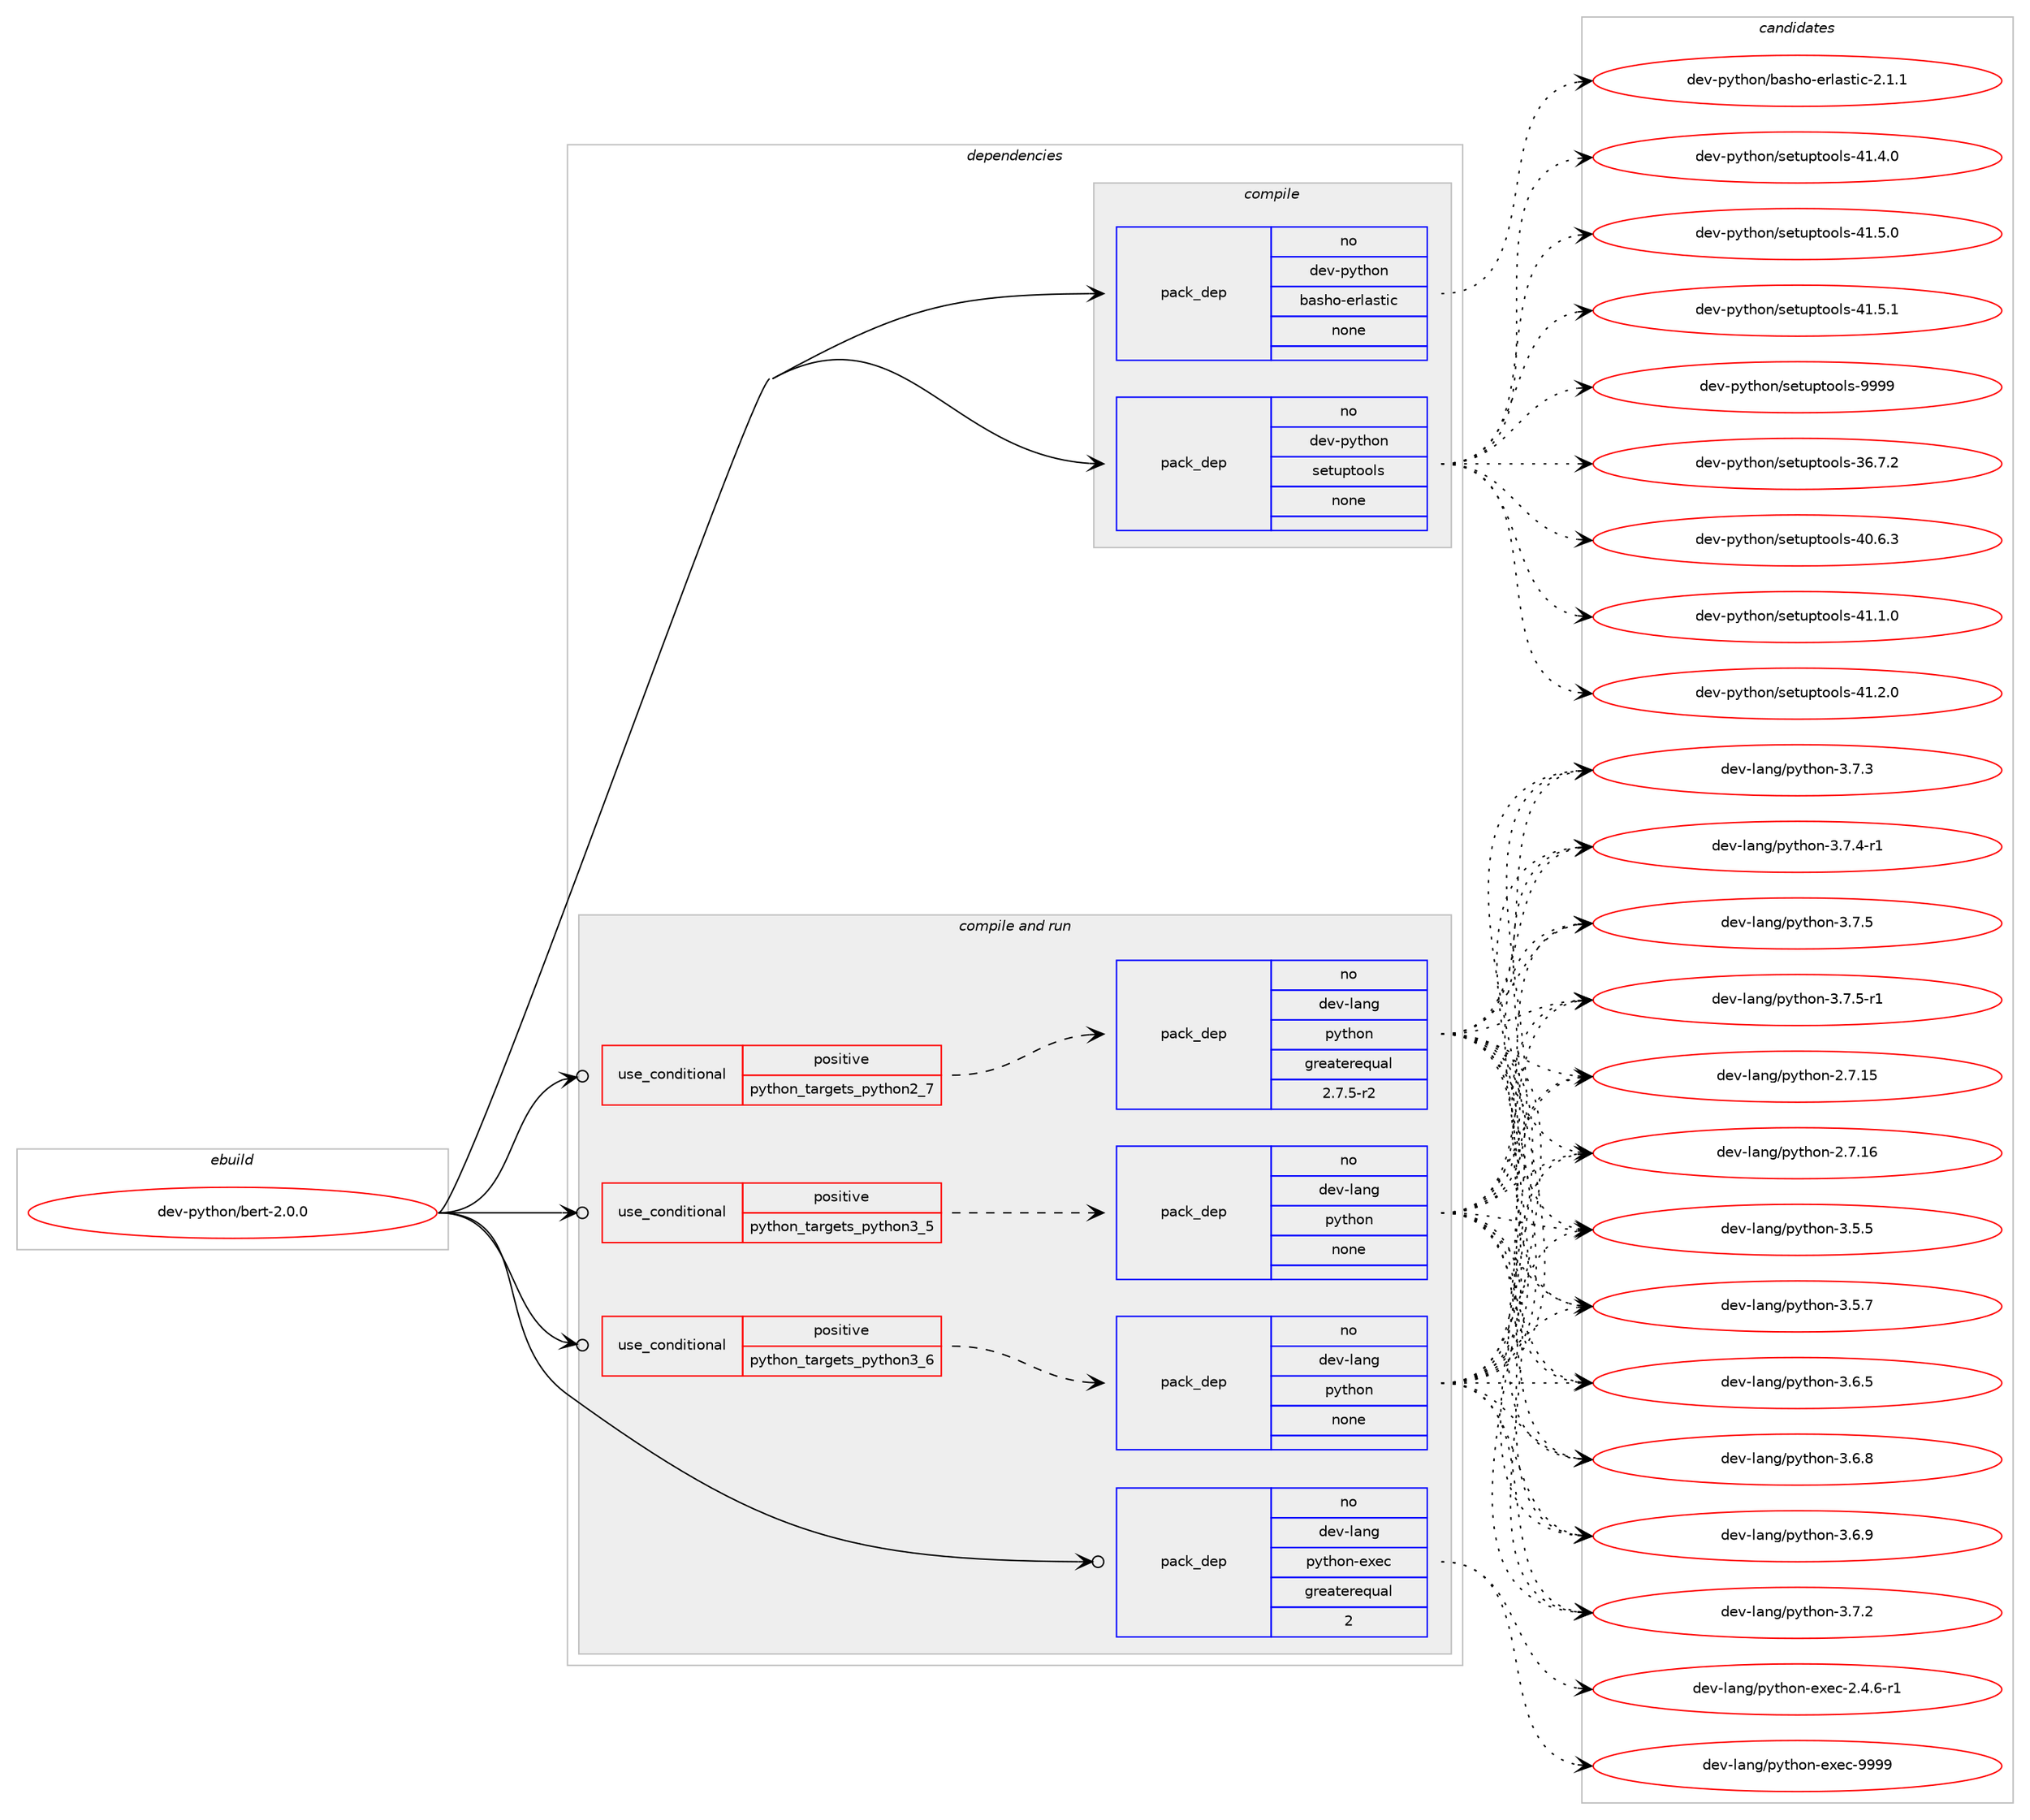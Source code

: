 digraph prolog {

# *************
# Graph options
# *************

newrank=true;
concentrate=true;
compound=true;
graph [rankdir=LR,fontname=Helvetica,fontsize=10,ranksep=1.5];#, ranksep=2.5, nodesep=0.2];
edge  [arrowhead=vee];
node  [fontname=Helvetica,fontsize=10];

# **********
# The ebuild
# **********

subgraph cluster_leftcol {
color=gray;
rank=same;
label=<<i>ebuild</i>>;
id [label="dev-python/bert-2.0.0", color=red, width=4, href="../dev-python/bert-2.0.0.svg"];
}

# ****************
# The dependencies
# ****************

subgraph cluster_midcol {
color=gray;
label=<<i>dependencies</i>>;
subgraph cluster_compile {
fillcolor="#eeeeee";
style=filled;
label=<<i>compile</i>>;
subgraph pack447975 {
dependency596583 [label=<<TABLE BORDER="0" CELLBORDER="1" CELLSPACING="0" CELLPADDING="4" WIDTH="220"><TR><TD ROWSPAN="6" CELLPADDING="30">pack_dep</TD></TR><TR><TD WIDTH="110">no</TD></TR><TR><TD>dev-python</TD></TR><TR><TD>basho-erlastic</TD></TR><TR><TD>none</TD></TR><TR><TD></TD></TR></TABLE>>, shape=none, color=blue];
}
id:e -> dependency596583:w [weight=20,style="solid",arrowhead="vee"];
subgraph pack447976 {
dependency596584 [label=<<TABLE BORDER="0" CELLBORDER="1" CELLSPACING="0" CELLPADDING="4" WIDTH="220"><TR><TD ROWSPAN="6" CELLPADDING="30">pack_dep</TD></TR><TR><TD WIDTH="110">no</TD></TR><TR><TD>dev-python</TD></TR><TR><TD>setuptools</TD></TR><TR><TD>none</TD></TR><TR><TD></TD></TR></TABLE>>, shape=none, color=blue];
}
id:e -> dependency596584:w [weight=20,style="solid",arrowhead="vee"];
}
subgraph cluster_compileandrun {
fillcolor="#eeeeee";
style=filled;
label=<<i>compile and run</i>>;
subgraph cond136833 {
dependency596585 [label=<<TABLE BORDER="0" CELLBORDER="1" CELLSPACING="0" CELLPADDING="4"><TR><TD ROWSPAN="3" CELLPADDING="10">use_conditional</TD></TR><TR><TD>positive</TD></TR><TR><TD>python_targets_python2_7</TD></TR></TABLE>>, shape=none, color=red];
subgraph pack447977 {
dependency596586 [label=<<TABLE BORDER="0" CELLBORDER="1" CELLSPACING="0" CELLPADDING="4" WIDTH="220"><TR><TD ROWSPAN="6" CELLPADDING="30">pack_dep</TD></TR><TR><TD WIDTH="110">no</TD></TR><TR><TD>dev-lang</TD></TR><TR><TD>python</TD></TR><TR><TD>greaterequal</TD></TR><TR><TD>2.7.5-r2</TD></TR></TABLE>>, shape=none, color=blue];
}
dependency596585:e -> dependency596586:w [weight=20,style="dashed",arrowhead="vee"];
}
id:e -> dependency596585:w [weight=20,style="solid",arrowhead="odotvee"];
subgraph cond136834 {
dependency596587 [label=<<TABLE BORDER="0" CELLBORDER="1" CELLSPACING="0" CELLPADDING="4"><TR><TD ROWSPAN="3" CELLPADDING="10">use_conditional</TD></TR><TR><TD>positive</TD></TR><TR><TD>python_targets_python3_5</TD></TR></TABLE>>, shape=none, color=red];
subgraph pack447978 {
dependency596588 [label=<<TABLE BORDER="0" CELLBORDER="1" CELLSPACING="0" CELLPADDING="4" WIDTH="220"><TR><TD ROWSPAN="6" CELLPADDING="30">pack_dep</TD></TR><TR><TD WIDTH="110">no</TD></TR><TR><TD>dev-lang</TD></TR><TR><TD>python</TD></TR><TR><TD>none</TD></TR><TR><TD></TD></TR></TABLE>>, shape=none, color=blue];
}
dependency596587:e -> dependency596588:w [weight=20,style="dashed",arrowhead="vee"];
}
id:e -> dependency596587:w [weight=20,style="solid",arrowhead="odotvee"];
subgraph cond136835 {
dependency596589 [label=<<TABLE BORDER="0" CELLBORDER="1" CELLSPACING="0" CELLPADDING="4"><TR><TD ROWSPAN="3" CELLPADDING="10">use_conditional</TD></TR><TR><TD>positive</TD></TR><TR><TD>python_targets_python3_6</TD></TR></TABLE>>, shape=none, color=red];
subgraph pack447979 {
dependency596590 [label=<<TABLE BORDER="0" CELLBORDER="1" CELLSPACING="0" CELLPADDING="4" WIDTH="220"><TR><TD ROWSPAN="6" CELLPADDING="30">pack_dep</TD></TR><TR><TD WIDTH="110">no</TD></TR><TR><TD>dev-lang</TD></TR><TR><TD>python</TD></TR><TR><TD>none</TD></TR><TR><TD></TD></TR></TABLE>>, shape=none, color=blue];
}
dependency596589:e -> dependency596590:w [weight=20,style="dashed",arrowhead="vee"];
}
id:e -> dependency596589:w [weight=20,style="solid",arrowhead="odotvee"];
subgraph pack447980 {
dependency596591 [label=<<TABLE BORDER="0" CELLBORDER="1" CELLSPACING="0" CELLPADDING="4" WIDTH="220"><TR><TD ROWSPAN="6" CELLPADDING="30">pack_dep</TD></TR><TR><TD WIDTH="110">no</TD></TR><TR><TD>dev-lang</TD></TR><TR><TD>python-exec</TD></TR><TR><TD>greaterequal</TD></TR><TR><TD>2</TD></TR></TABLE>>, shape=none, color=blue];
}
id:e -> dependency596591:w [weight=20,style="solid",arrowhead="odotvee"];
}
subgraph cluster_run {
fillcolor="#eeeeee";
style=filled;
label=<<i>run</i>>;
}
}

# **************
# The candidates
# **************

subgraph cluster_choices {
rank=same;
color=gray;
label=<<i>candidates</i>>;

subgraph choice447975 {
color=black;
nodesep=1;
choice10010111845112121116104111110479897115104111451011141089711511610599455046494649 [label="dev-python/basho-erlastic-2.1.1", color=red, width=4,href="../dev-python/basho-erlastic-2.1.1.svg"];
dependency596583:e -> choice10010111845112121116104111110479897115104111451011141089711511610599455046494649:w [style=dotted,weight="100"];
}
subgraph choice447976 {
color=black;
nodesep=1;
choice100101118451121211161041111104711510111611711211611111110811545515446554650 [label="dev-python/setuptools-36.7.2", color=red, width=4,href="../dev-python/setuptools-36.7.2.svg"];
choice100101118451121211161041111104711510111611711211611111110811545524846544651 [label="dev-python/setuptools-40.6.3", color=red, width=4,href="../dev-python/setuptools-40.6.3.svg"];
choice100101118451121211161041111104711510111611711211611111110811545524946494648 [label="dev-python/setuptools-41.1.0", color=red, width=4,href="../dev-python/setuptools-41.1.0.svg"];
choice100101118451121211161041111104711510111611711211611111110811545524946504648 [label="dev-python/setuptools-41.2.0", color=red, width=4,href="../dev-python/setuptools-41.2.0.svg"];
choice100101118451121211161041111104711510111611711211611111110811545524946524648 [label="dev-python/setuptools-41.4.0", color=red, width=4,href="../dev-python/setuptools-41.4.0.svg"];
choice100101118451121211161041111104711510111611711211611111110811545524946534648 [label="dev-python/setuptools-41.5.0", color=red, width=4,href="../dev-python/setuptools-41.5.0.svg"];
choice100101118451121211161041111104711510111611711211611111110811545524946534649 [label="dev-python/setuptools-41.5.1", color=red, width=4,href="../dev-python/setuptools-41.5.1.svg"];
choice10010111845112121116104111110471151011161171121161111111081154557575757 [label="dev-python/setuptools-9999", color=red, width=4,href="../dev-python/setuptools-9999.svg"];
dependency596584:e -> choice100101118451121211161041111104711510111611711211611111110811545515446554650:w [style=dotted,weight="100"];
dependency596584:e -> choice100101118451121211161041111104711510111611711211611111110811545524846544651:w [style=dotted,weight="100"];
dependency596584:e -> choice100101118451121211161041111104711510111611711211611111110811545524946494648:w [style=dotted,weight="100"];
dependency596584:e -> choice100101118451121211161041111104711510111611711211611111110811545524946504648:w [style=dotted,weight="100"];
dependency596584:e -> choice100101118451121211161041111104711510111611711211611111110811545524946524648:w [style=dotted,weight="100"];
dependency596584:e -> choice100101118451121211161041111104711510111611711211611111110811545524946534648:w [style=dotted,weight="100"];
dependency596584:e -> choice100101118451121211161041111104711510111611711211611111110811545524946534649:w [style=dotted,weight="100"];
dependency596584:e -> choice10010111845112121116104111110471151011161171121161111111081154557575757:w [style=dotted,weight="100"];
}
subgraph choice447977 {
color=black;
nodesep=1;
choice10010111845108971101034711212111610411111045504655464953 [label="dev-lang/python-2.7.15", color=red, width=4,href="../dev-lang/python-2.7.15.svg"];
choice10010111845108971101034711212111610411111045504655464954 [label="dev-lang/python-2.7.16", color=red, width=4,href="../dev-lang/python-2.7.16.svg"];
choice100101118451089711010347112121116104111110455146534653 [label="dev-lang/python-3.5.5", color=red, width=4,href="../dev-lang/python-3.5.5.svg"];
choice100101118451089711010347112121116104111110455146534655 [label="dev-lang/python-3.5.7", color=red, width=4,href="../dev-lang/python-3.5.7.svg"];
choice100101118451089711010347112121116104111110455146544653 [label="dev-lang/python-3.6.5", color=red, width=4,href="../dev-lang/python-3.6.5.svg"];
choice100101118451089711010347112121116104111110455146544656 [label="dev-lang/python-3.6.8", color=red, width=4,href="../dev-lang/python-3.6.8.svg"];
choice100101118451089711010347112121116104111110455146544657 [label="dev-lang/python-3.6.9", color=red, width=4,href="../dev-lang/python-3.6.9.svg"];
choice100101118451089711010347112121116104111110455146554650 [label="dev-lang/python-3.7.2", color=red, width=4,href="../dev-lang/python-3.7.2.svg"];
choice100101118451089711010347112121116104111110455146554651 [label="dev-lang/python-3.7.3", color=red, width=4,href="../dev-lang/python-3.7.3.svg"];
choice1001011184510897110103471121211161041111104551465546524511449 [label="dev-lang/python-3.7.4-r1", color=red, width=4,href="../dev-lang/python-3.7.4-r1.svg"];
choice100101118451089711010347112121116104111110455146554653 [label="dev-lang/python-3.7.5", color=red, width=4,href="../dev-lang/python-3.7.5.svg"];
choice1001011184510897110103471121211161041111104551465546534511449 [label="dev-lang/python-3.7.5-r1", color=red, width=4,href="../dev-lang/python-3.7.5-r1.svg"];
dependency596586:e -> choice10010111845108971101034711212111610411111045504655464953:w [style=dotted,weight="100"];
dependency596586:e -> choice10010111845108971101034711212111610411111045504655464954:w [style=dotted,weight="100"];
dependency596586:e -> choice100101118451089711010347112121116104111110455146534653:w [style=dotted,weight="100"];
dependency596586:e -> choice100101118451089711010347112121116104111110455146534655:w [style=dotted,weight="100"];
dependency596586:e -> choice100101118451089711010347112121116104111110455146544653:w [style=dotted,weight="100"];
dependency596586:e -> choice100101118451089711010347112121116104111110455146544656:w [style=dotted,weight="100"];
dependency596586:e -> choice100101118451089711010347112121116104111110455146544657:w [style=dotted,weight="100"];
dependency596586:e -> choice100101118451089711010347112121116104111110455146554650:w [style=dotted,weight="100"];
dependency596586:e -> choice100101118451089711010347112121116104111110455146554651:w [style=dotted,weight="100"];
dependency596586:e -> choice1001011184510897110103471121211161041111104551465546524511449:w [style=dotted,weight="100"];
dependency596586:e -> choice100101118451089711010347112121116104111110455146554653:w [style=dotted,weight="100"];
dependency596586:e -> choice1001011184510897110103471121211161041111104551465546534511449:w [style=dotted,weight="100"];
}
subgraph choice447978 {
color=black;
nodesep=1;
choice10010111845108971101034711212111610411111045504655464953 [label="dev-lang/python-2.7.15", color=red, width=4,href="../dev-lang/python-2.7.15.svg"];
choice10010111845108971101034711212111610411111045504655464954 [label="dev-lang/python-2.7.16", color=red, width=4,href="../dev-lang/python-2.7.16.svg"];
choice100101118451089711010347112121116104111110455146534653 [label="dev-lang/python-3.5.5", color=red, width=4,href="../dev-lang/python-3.5.5.svg"];
choice100101118451089711010347112121116104111110455146534655 [label="dev-lang/python-3.5.7", color=red, width=4,href="../dev-lang/python-3.5.7.svg"];
choice100101118451089711010347112121116104111110455146544653 [label="dev-lang/python-3.6.5", color=red, width=4,href="../dev-lang/python-3.6.5.svg"];
choice100101118451089711010347112121116104111110455146544656 [label="dev-lang/python-3.6.8", color=red, width=4,href="../dev-lang/python-3.6.8.svg"];
choice100101118451089711010347112121116104111110455146544657 [label="dev-lang/python-3.6.9", color=red, width=4,href="../dev-lang/python-3.6.9.svg"];
choice100101118451089711010347112121116104111110455146554650 [label="dev-lang/python-3.7.2", color=red, width=4,href="../dev-lang/python-3.7.2.svg"];
choice100101118451089711010347112121116104111110455146554651 [label="dev-lang/python-3.7.3", color=red, width=4,href="../dev-lang/python-3.7.3.svg"];
choice1001011184510897110103471121211161041111104551465546524511449 [label="dev-lang/python-3.7.4-r1", color=red, width=4,href="../dev-lang/python-3.7.4-r1.svg"];
choice100101118451089711010347112121116104111110455146554653 [label="dev-lang/python-3.7.5", color=red, width=4,href="../dev-lang/python-3.7.5.svg"];
choice1001011184510897110103471121211161041111104551465546534511449 [label="dev-lang/python-3.7.5-r1", color=red, width=4,href="../dev-lang/python-3.7.5-r1.svg"];
dependency596588:e -> choice10010111845108971101034711212111610411111045504655464953:w [style=dotted,weight="100"];
dependency596588:e -> choice10010111845108971101034711212111610411111045504655464954:w [style=dotted,weight="100"];
dependency596588:e -> choice100101118451089711010347112121116104111110455146534653:w [style=dotted,weight="100"];
dependency596588:e -> choice100101118451089711010347112121116104111110455146534655:w [style=dotted,weight="100"];
dependency596588:e -> choice100101118451089711010347112121116104111110455146544653:w [style=dotted,weight="100"];
dependency596588:e -> choice100101118451089711010347112121116104111110455146544656:w [style=dotted,weight="100"];
dependency596588:e -> choice100101118451089711010347112121116104111110455146544657:w [style=dotted,weight="100"];
dependency596588:e -> choice100101118451089711010347112121116104111110455146554650:w [style=dotted,weight="100"];
dependency596588:e -> choice100101118451089711010347112121116104111110455146554651:w [style=dotted,weight="100"];
dependency596588:e -> choice1001011184510897110103471121211161041111104551465546524511449:w [style=dotted,weight="100"];
dependency596588:e -> choice100101118451089711010347112121116104111110455146554653:w [style=dotted,weight="100"];
dependency596588:e -> choice1001011184510897110103471121211161041111104551465546534511449:w [style=dotted,weight="100"];
}
subgraph choice447979 {
color=black;
nodesep=1;
choice10010111845108971101034711212111610411111045504655464953 [label="dev-lang/python-2.7.15", color=red, width=4,href="../dev-lang/python-2.7.15.svg"];
choice10010111845108971101034711212111610411111045504655464954 [label="dev-lang/python-2.7.16", color=red, width=4,href="../dev-lang/python-2.7.16.svg"];
choice100101118451089711010347112121116104111110455146534653 [label="dev-lang/python-3.5.5", color=red, width=4,href="../dev-lang/python-3.5.5.svg"];
choice100101118451089711010347112121116104111110455146534655 [label="dev-lang/python-3.5.7", color=red, width=4,href="../dev-lang/python-3.5.7.svg"];
choice100101118451089711010347112121116104111110455146544653 [label="dev-lang/python-3.6.5", color=red, width=4,href="../dev-lang/python-3.6.5.svg"];
choice100101118451089711010347112121116104111110455146544656 [label="dev-lang/python-3.6.8", color=red, width=4,href="../dev-lang/python-3.6.8.svg"];
choice100101118451089711010347112121116104111110455146544657 [label="dev-lang/python-3.6.9", color=red, width=4,href="../dev-lang/python-3.6.9.svg"];
choice100101118451089711010347112121116104111110455146554650 [label="dev-lang/python-3.7.2", color=red, width=4,href="../dev-lang/python-3.7.2.svg"];
choice100101118451089711010347112121116104111110455146554651 [label="dev-lang/python-3.7.3", color=red, width=4,href="../dev-lang/python-3.7.3.svg"];
choice1001011184510897110103471121211161041111104551465546524511449 [label="dev-lang/python-3.7.4-r1", color=red, width=4,href="../dev-lang/python-3.7.4-r1.svg"];
choice100101118451089711010347112121116104111110455146554653 [label="dev-lang/python-3.7.5", color=red, width=4,href="../dev-lang/python-3.7.5.svg"];
choice1001011184510897110103471121211161041111104551465546534511449 [label="dev-lang/python-3.7.5-r1", color=red, width=4,href="../dev-lang/python-3.7.5-r1.svg"];
dependency596590:e -> choice10010111845108971101034711212111610411111045504655464953:w [style=dotted,weight="100"];
dependency596590:e -> choice10010111845108971101034711212111610411111045504655464954:w [style=dotted,weight="100"];
dependency596590:e -> choice100101118451089711010347112121116104111110455146534653:w [style=dotted,weight="100"];
dependency596590:e -> choice100101118451089711010347112121116104111110455146534655:w [style=dotted,weight="100"];
dependency596590:e -> choice100101118451089711010347112121116104111110455146544653:w [style=dotted,weight="100"];
dependency596590:e -> choice100101118451089711010347112121116104111110455146544656:w [style=dotted,weight="100"];
dependency596590:e -> choice100101118451089711010347112121116104111110455146544657:w [style=dotted,weight="100"];
dependency596590:e -> choice100101118451089711010347112121116104111110455146554650:w [style=dotted,weight="100"];
dependency596590:e -> choice100101118451089711010347112121116104111110455146554651:w [style=dotted,weight="100"];
dependency596590:e -> choice1001011184510897110103471121211161041111104551465546524511449:w [style=dotted,weight="100"];
dependency596590:e -> choice100101118451089711010347112121116104111110455146554653:w [style=dotted,weight="100"];
dependency596590:e -> choice1001011184510897110103471121211161041111104551465546534511449:w [style=dotted,weight="100"];
}
subgraph choice447980 {
color=black;
nodesep=1;
choice10010111845108971101034711212111610411111045101120101994550465246544511449 [label="dev-lang/python-exec-2.4.6-r1", color=red, width=4,href="../dev-lang/python-exec-2.4.6-r1.svg"];
choice10010111845108971101034711212111610411111045101120101994557575757 [label="dev-lang/python-exec-9999", color=red, width=4,href="../dev-lang/python-exec-9999.svg"];
dependency596591:e -> choice10010111845108971101034711212111610411111045101120101994550465246544511449:w [style=dotted,weight="100"];
dependency596591:e -> choice10010111845108971101034711212111610411111045101120101994557575757:w [style=dotted,weight="100"];
}
}

}
